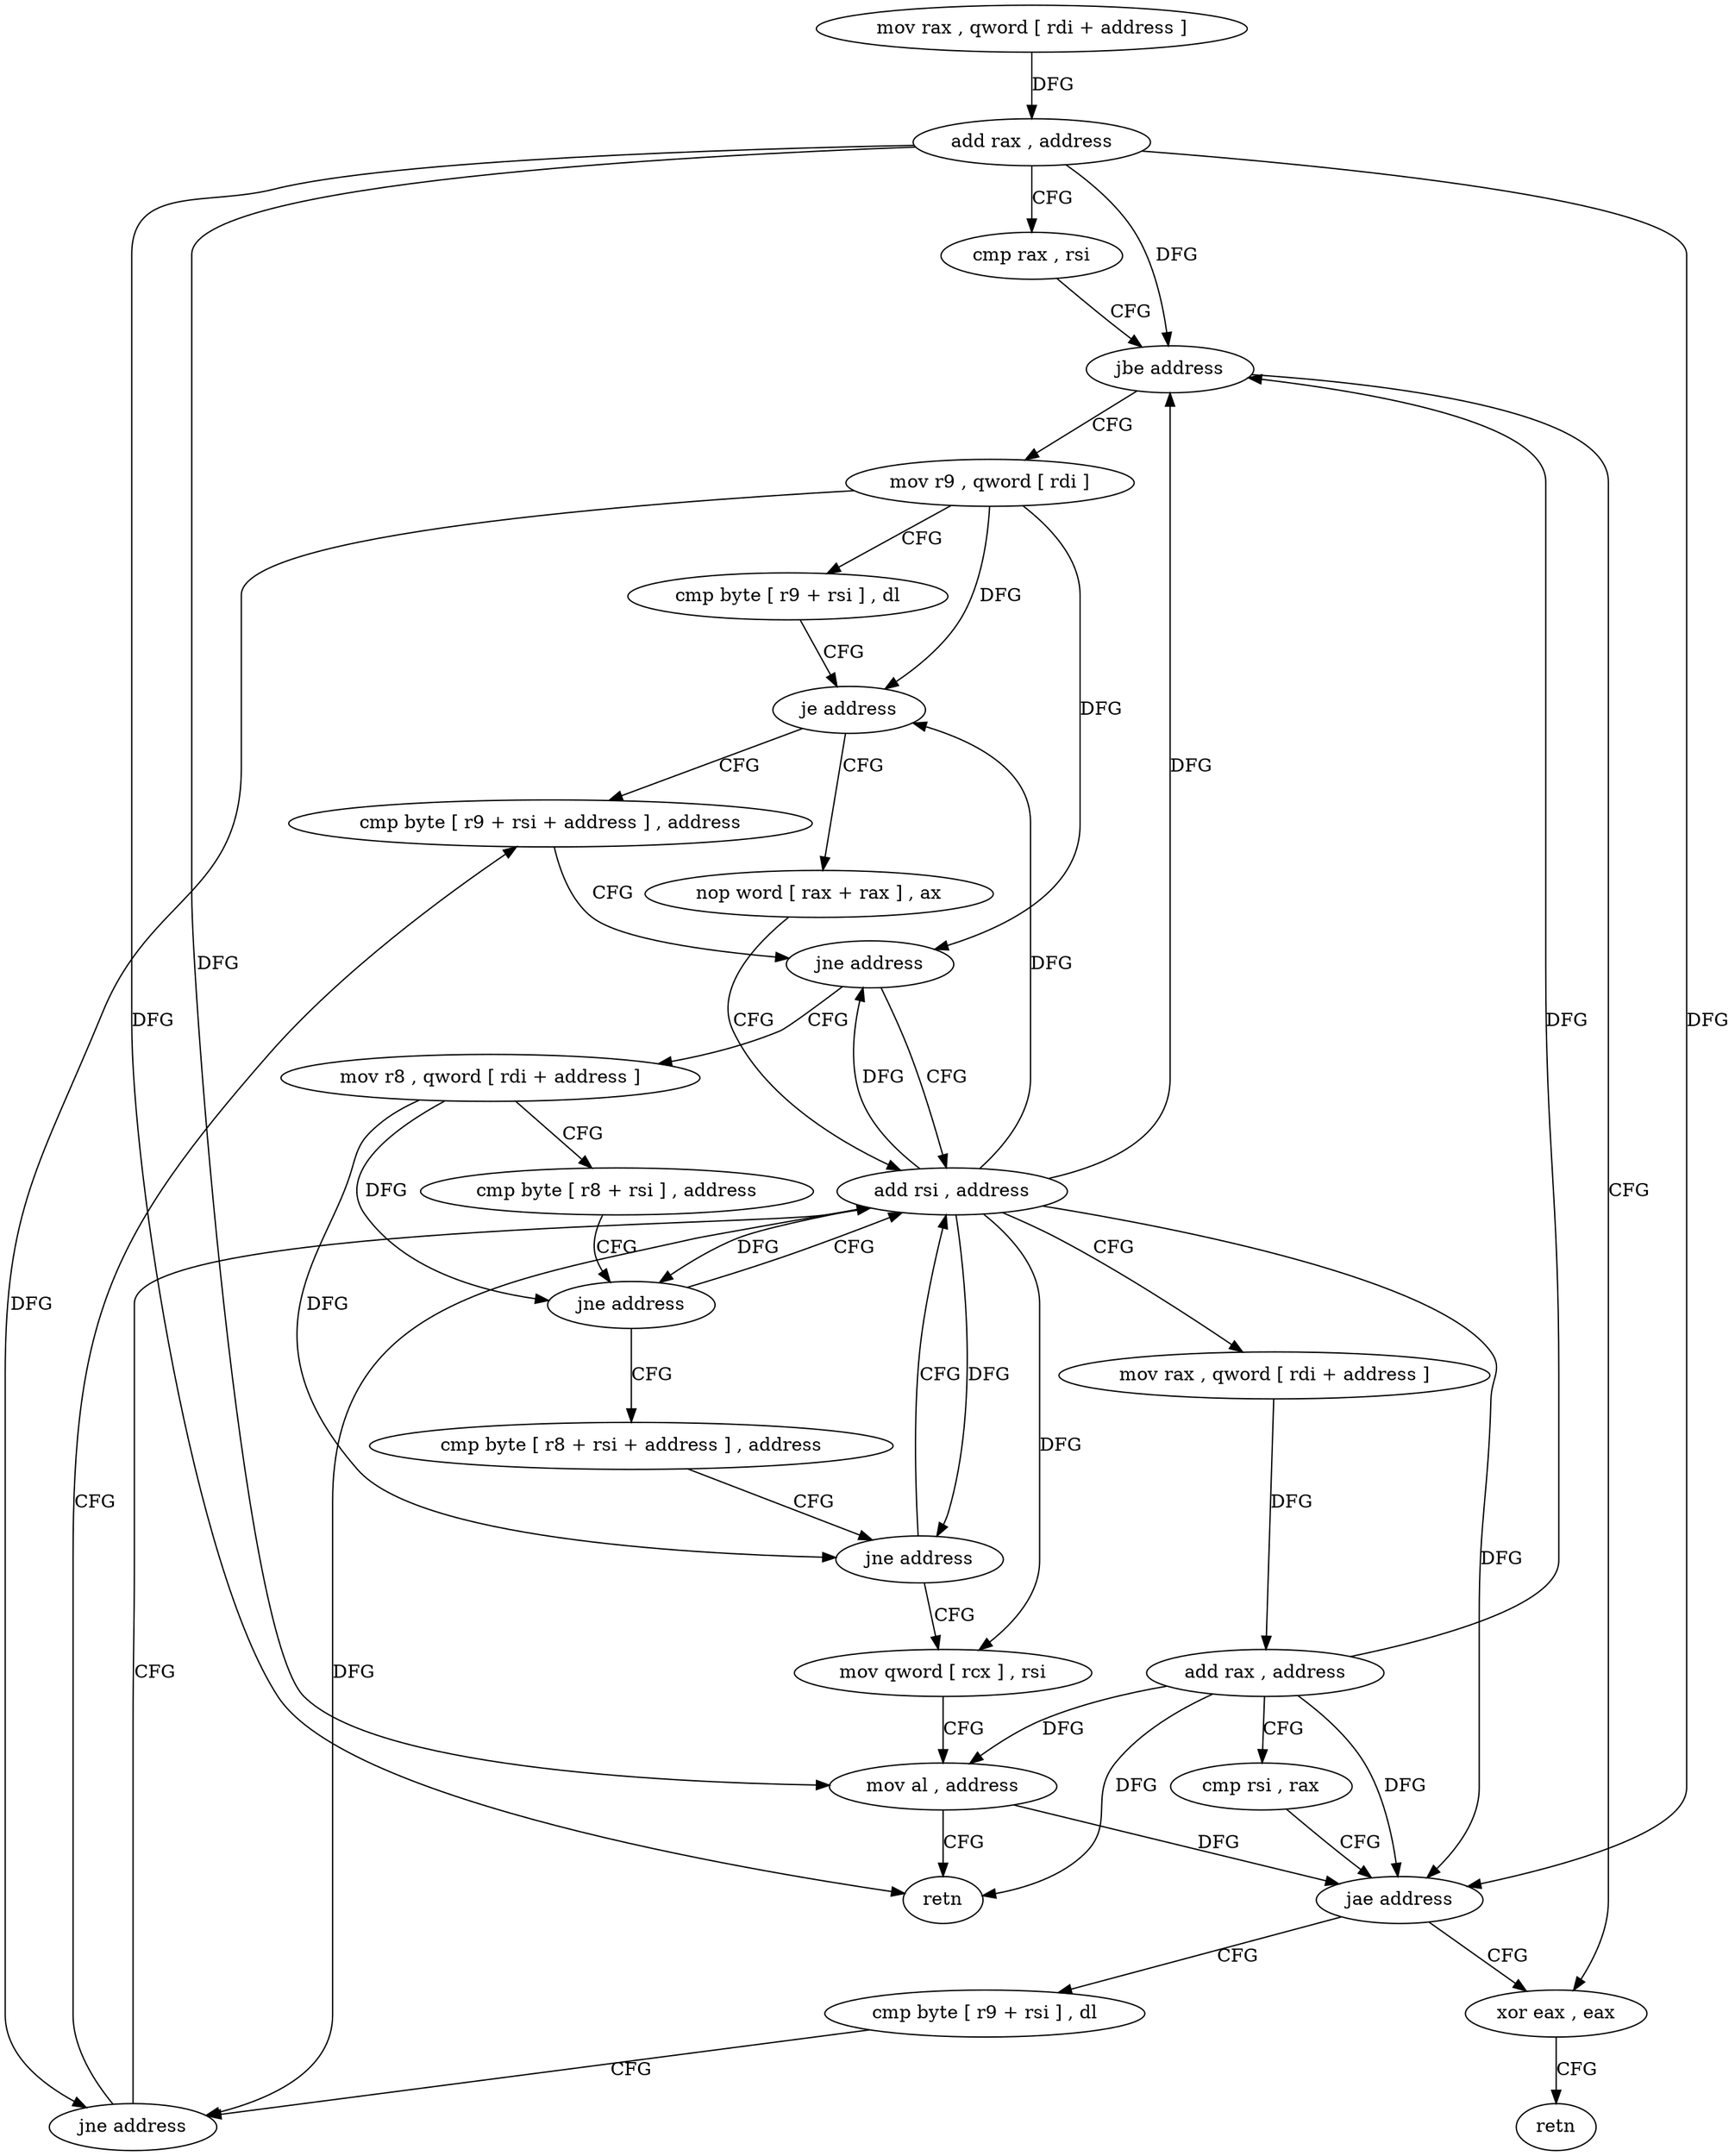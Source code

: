 digraph "func" {
"4205616" [label = "mov rax , qword [ rdi + address ]" ]
"4205620" [label = "add rax , address" ]
"4205624" [label = "cmp rax , rsi" ]
"4205627" [label = "jbe address" ]
"4205704" [label = "xor eax , eax" ]
"4205629" [label = "mov r9 , qword [ rdi ]" ]
"4205706" [label = "retn" ]
"4205632" [label = "cmp byte [ r9 + rsi ] , dl" ]
"4205636" [label = "je address" ]
"4205671" [label = "cmp byte [ r9 + rsi + address ] , address" ]
"4205638" [label = "nop word [ rax + rax ] , ax" ]
"4205677" [label = "jne address" ]
"4205648" [label = "add rsi , address" ]
"4205679" [label = "mov r8 , qword [ rdi + address ]" ]
"4205652" [label = "mov rax , qword [ rdi + address ]" ]
"4205656" [label = "add rax , address" ]
"4205660" [label = "cmp rsi , rax" ]
"4205663" [label = "jae address" ]
"4205665" [label = "cmp byte [ r9 + rsi ] , dl" ]
"4205683" [label = "cmp byte [ r8 + rsi ] , address" ]
"4205688" [label = "jne address" ]
"4205690" [label = "cmp byte [ r8 + rsi + address ] , address" ]
"4205669" [label = "jne address" ]
"4205696" [label = "jne address" ]
"4205698" [label = "mov qword [ rcx ] , rsi" ]
"4205701" [label = "mov al , address" ]
"4205703" [label = "retn" ]
"4205616" -> "4205620" [ label = "DFG" ]
"4205620" -> "4205624" [ label = "CFG" ]
"4205620" -> "4205627" [ label = "DFG" ]
"4205620" -> "4205663" [ label = "DFG" ]
"4205620" -> "4205701" [ label = "DFG" ]
"4205620" -> "4205703" [ label = "DFG" ]
"4205624" -> "4205627" [ label = "CFG" ]
"4205627" -> "4205704" [ label = "CFG" ]
"4205627" -> "4205629" [ label = "CFG" ]
"4205704" -> "4205706" [ label = "CFG" ]
"4205629" -> "4205632" [ label = "CFG" ]
"4205629" -> "4205636" [ label = "DFG" ]
"4205629" -> "4205677" [ label = "DFG" ]
"4205629" -> "4205669" [ label = "DFG" ]
"4205632" -> "4205636" [ label = "CFG" ]
"4205636" -> "4205671" [ label = "CFG" ]
"4205636" -> "4205638" [ label = "CFG" ]
"4205671" -> "4205677" [ label = "CFG" ]
"4205638" -> "4205648" [ label = "CFG" ]
"4205677" -> "4205648" [ label = "CFG" ]
"4205677" -> "4205679" [ label = "CFG" ]
"4205648" -> "4205652" [ label = "CFG" ]
"4205648" -> "4205627" [ label = "DFG" ]
"4205648" -> "4205677" [ label = "DFG" ]
"4205648" -> "4205636" [ label = "DFG" ]
"4205648" -> "4205663" [ label = "DFG" ]
"4205648" -> "4205688" [ label = "DFG" ]
"4205648" -> "4205669" [ label = "DFG" ]
"4205648" -> "4205696" [ label = "DFG" ]
"4205648" -> "4205698" [ label = "DFG" ]
"4205679" -> "4205683" [ label = "CFG" ]
"4205679" -> "4205688" [ label = "DFG" ]
"4205679" -> "4205696" [ label = "DFG" ]
"4205652" -> "4205656" [ label = "DFG" ]
"4205656" -> "4205660" [ label = "CFG" ]
"4205656" -> "4205627" [ label = "DFG" ]
"4205656" -> "4205663" [ label = "DFG" ]
"4205656" -> "4205701" [ label = "DFG" ]
"4205656" -> "4205703" [ label = "DFG" ]
"4205660" -> "4205663" [ label = "CFG" ]
"4205663" -> "4205704" [ label = "CFG" ]
"4205663" -> "4205665" [ label = "CFG" ]
"4205665" -> "4205669" [ label = "CFG" ]
"4205683" -> "4205688" [ label = "CFG" ]
"4205688" -> "4205648" [ label = "CFG" ]
"4205688" -> "4205690" [ label = "CFG" ]
"4205690" -> "4205696" [ label = "CFG" ]
"4205669" -> "4205648" [ label = "CFG" ]
"4205669" -> "4205671" [ label = "CFG" ]
"4205696" -> "4205648" [ label = "CFG" ]
"4205696" -> "4205698" [ label = "CFG" ]
"4205698" -> "4205701" [ label = "CFG" ]
"4205701" -> "4205703" [ label = "CFG" ]
"4205701" -> "4205663" [ label = "DFG" ]
}

